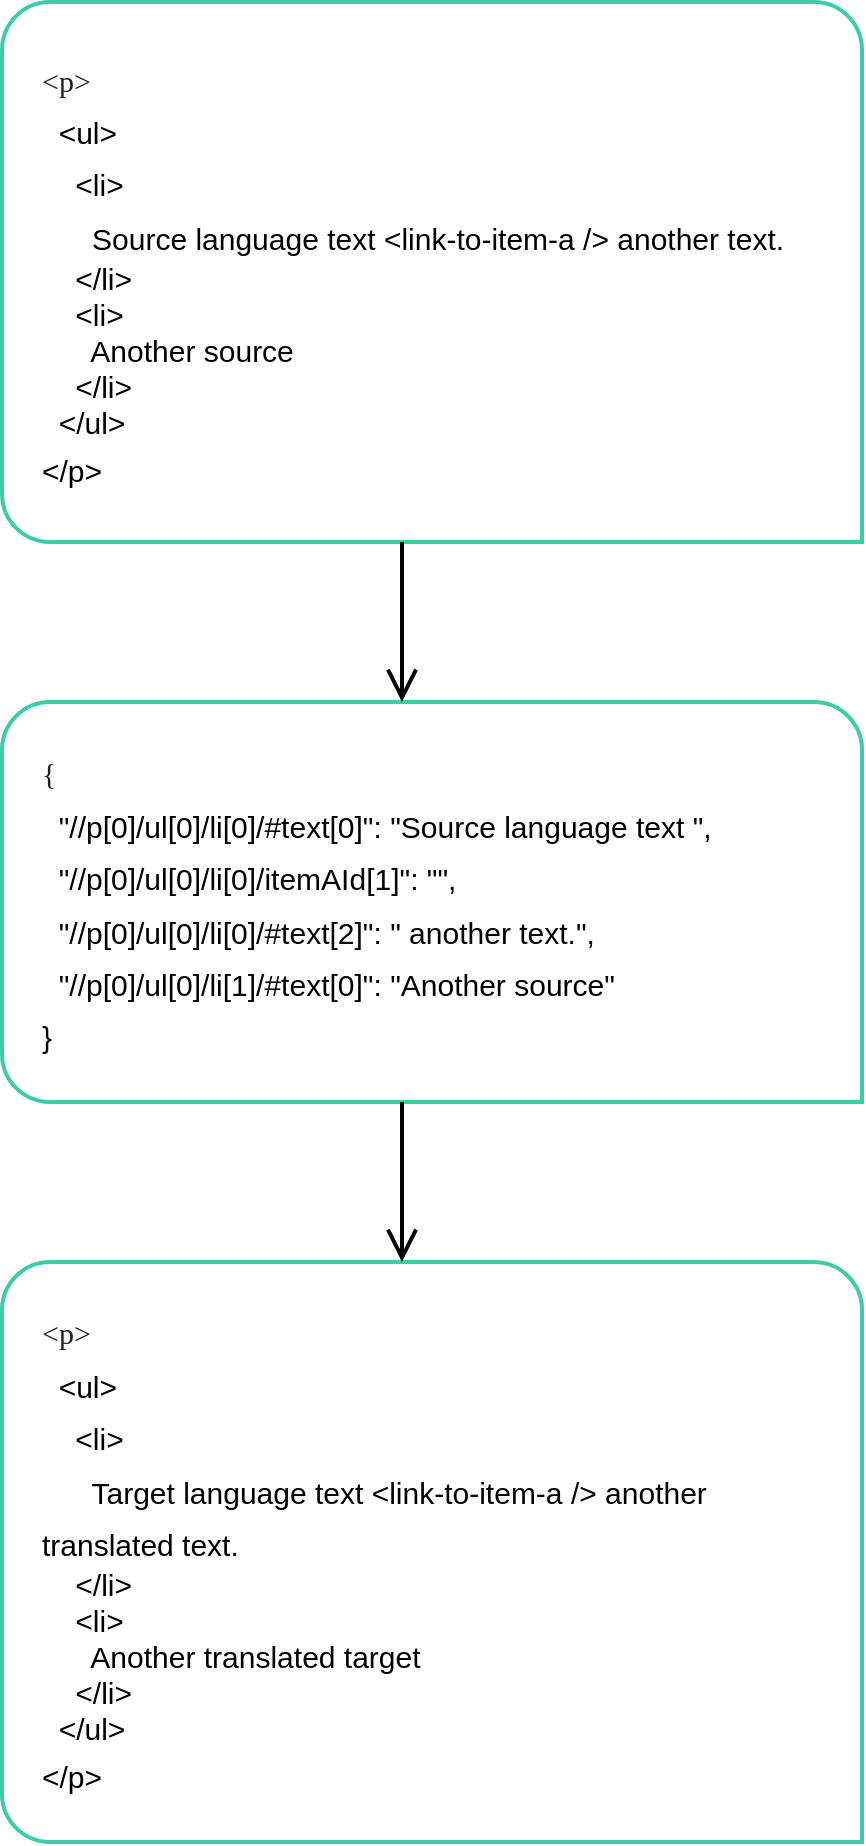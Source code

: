 <mxfile version="20.8.20" type="google"><diagram name="Page-1" id="2nc0hq-tSPlTx5L0Zf8x"><mxGraphModel grid="1" page="1" gridSize="10" guides="1" tooltips="1" connect="1" arrows="1" fold="1" pageScale="1" pageWidth="827" pageHeight="1169" math="0" shadow="0"><root><mxCell id="0"/><mxCell id="1" parent="0"/><mxCell id="pHIIxIJgniI6VnUXr2Ml-2" value="&lt;font style=&quot;font-size: 15px;&quot;&gt;&amp;lt;p&amp;gt;&lt;br style=&quot;border-color: var(--border-color); color: rgb(0, 0, 0); font-family: Helvetica;&quot;&gt;&lt;span style=&quot;color: rgb(0, 0, 0); font-family: Helvetica;&quot;&gt;&amp;nbsp; &amp;lt;ul&amp;gt;&lt;/span&gt;&lt;br style=&quot;border-color: var(--border-color); color: rgb(0, 0, 0); font-family: Helvetica;&quot;&gt;&lt;span style=&quot;color: rgb(0, 0, 0); font-family: Helvetica;&quot;&gt;&amp;nbsp; &amp;nbsp; &amp;lt;li&amp;gt;&lt;/span&gt;&lt;br style=&quot;border-color: var(--border-color); color: rgb(0, 0, 0); font-family: Helvetica;&quot;&gt;&lt;span style=&quot;color: rgb(0, 0, 0); font-family: Helvetica;&quot;&gt;&amp;nbsp; &amp;nbsp; &amp;nbsp; Source language text &amp;lt;link-to-item-a /&amp;gt; another text.&lt;/span&gt;&lt;br style=&quot;border-color: var(--border-color); color: rgb(0, 0, 0); font-family: Helvetica;&quot;&gt;&lt;/font&gt;&lt;div style=&quot;border-color: var(--border-color); color: rgb(0, 0, 0); font-family: Helvetica; font-size: 15px;&quot;&gt;&lt;span style=&quot;border-color: var(--border-color); background-color: initial;&quot;&gt;&lt;font style=&quot;font-size: 15px;&quot;&gt;&amp;nbsp; &amp;nbsp; &amp;lt;/li&amp;gt;&lt;/font&gt;&lt;/span&gt;&lt;/div&gt;&lt;div style=&quot;border-color: var(--border-color); color: rgb(0, 0, 0); font-family: Helvetica; font-size: 15px;&quot;&gt;&lt;span style=&quot;border-color: var(--border-color); background-color: initial;&quot;&gt;&lt;font style=&quot;font-size: 15px;&quot;&gt;&amp;nbsp; &amp;nbsp; &amp;lt;li&amp;gt;&lt;/font&gt;&lt;/span&gt;&lt;/div&gt;&lt;div style=&quot;border-color: var(--border-color); color: rgb(0, 0, 0); font-family: Helvetica; font-size: 15px;&quot;&gt;&lt;span style=&quot;border-color: var(--border-color); background-color: initial;&quot;&gt;&lt;font style=&quot;font-size: 15px;&quot;&gt;&amp;nbsp; &amp;nbsp; &amp;nbsp; Another source&lt;/font&gt;&lt;/span&gt;&lt;/div&gt;&lt;div style=&quot;border-color: var(--border-color); color: rgb(0, 0, 0); font-family: Helvetica; font-size: 15px;&quot;&gt;&lt;span style=&quot;border-color: var(--border-color); background-color: initial;&quot;&gt;&lt;font style=&quot;font-size: 15px;&quot;&gt;&amp;nbsp; &amp;nbsp; &amp;lt;/li&amp;gt;&lt;/font&gt;&lt;/span&gt;&lt;/div&gt;&lt;div style=&quot;border-color: var(--border-color); color: rgb(0, 0, 0); font-family: Helvetica; font-size: 15px;&quot;&gt;&lt;span style=&quot;border-color: var(--border-color); background-color: initial;&quot;&gt;&lt;font style=&quot;font-size: 15px;&quot;&gt;&amp;nbsp; &amp;lt;/ul&amp;gt;&lt;/font&gt;&lt;/span&gt;&lt;/div&gt;&lt;span style=&quot;color: rgb(0, 0, 0); font-family: Helvetica; font-size: 15px;&quot;&gt;&lt;font style=&quot;font-size: 15px;&quot;&gt;&amp;lt;/p&amp;gt;&lt;/font&gt;&lt;/span&gt;" style="verticalLabelPosition=middle;verticalAlign=middle;html=1;shape=mxgraph.basic.three_corner_round_rect;dx=12;whiteSpace=wrap;rounded=1;glass=0;flipV=0;strokeWidth=2;perimeterSpacing=0;strokeColor=#3DCCA8;fillColor=none;flipH=1;labelPosition=center;align=left;fontColor=#231F20;fontSize=22;fontFamily=Work Sans;fontSource=https%3A%2F%2Ffonts.googleapis.com%2Fcss%3Ffamily%3DWork%2BSans;spacing=20;overflow=hidden;" vertex="1" parent="1"><mxGeometry x="-520" y="-40" width="430" height="270" as="geometry"/></mxCell><mxCell id="pHIIxIJgniI6VnUXr2Ml-3" value="&lt;font style=&quot;font-size: 15px;&quot;&gt;{&lt;br style=&quot;border-color: var(--border-color); color: rgb(0, 0, 0); font-family: Helvetica;&quot;&gt;&lt;span style=&quot;color: rgb(0, 0, 0); font-family: Helvetica;&quot;&gt;&amp;nbsp; &quot;//p[0]/ul[0]/li[0]/#text[0]&quot;: &quot;Source language text &quot;,&lt;/span&gt;&lt;br style=&quot;border-color: var(--border-color); color: rgb(0, 0, 0); font-family: Helvetica;&quot;&gt;&lt;span style=&quot;color: rgb(0, 0, 0); font-family: Helvetica;&quot;&gt;&amp;nbsp; &quot;//p[0]/ul[0]/li[0]/itemAId[1]&quot;: &quot;&quot;,&lt;/span&gt;&lt;br style=&quot;border-color: var(--border-color); color: rgb(0, 0, 0); font-family: Helvetica;&quot;&gt;&lt;span style=&quot;color: rgb(0, 0, 0); font-family: Helvetica;&quot;&gt;&amp;nbsp; &quot;//p[0]/ul[0]/li[0]/#text[2]&quot;: &quot; another text.&quot;,&lt;/span&gt;&lt;br style=&quot;border-color: var(--border-color); color: rgb(0, 0, 0); font-family: Helvetica;&quot;&gt;&lt;span style=&quot;color: rgb(0, 0, 0); font-family: Helvetica;&quot;&gt;&amp;nbsp; &quot;//p[0]/ul[0]/li[1]/#text[0]&quot;: &quot;Another source&quot;&lt;/span&gt;&lt;br style=&quot;border-color: var(--border-color); color: rgb(0, 0, 0); font-family: Helvetica;&quot;&gt;&lt;span style=&quot;color: rgb(0, 0, 0); font-family: Helvetica;&quot;&gt;}&lt;/span&gt;&lt;/font&gt;" style="verticalLabelPosition=middle;verticalAlign=middle;html=1;shape=mxgraph.basic.three_corner_round_rect;dx=12;whiteSpace=wrap;rounded=1;glass=0;flipV=0;strokeWidth=2;perimeterSpacing=0;strokeColor=#3DCCA8;fillColor=none;flipH=1;labelPosition=center;align=left;fontColor=#231F20;fontSize=22;fontFamily=Work Sans;fontSource=https%3A%2F%2Ffonts.googleapis.com%2Fcss%3Ffamily%3DWork%2BSans;spacing=20;overflow=hidden;" vertex="1" parent="1"><mxGeometry x="-520" y="310" width="430" height="200" as="geometry"/></mxCell><mxCell id="pHIIxIJgniI6VnUXr2Ml-4" value="&lt;font style=&quot;font-size: 15px;&quot;&gt;&amp;lt;p&amp;gt;&lt;br style=&quot;border-color: var(--border-color); color: rgb(0, 0, 0); font-family: Helvetica;&quot;&gt;&lt;span style=&quot;color: rgb(0, 0, 0); font-family: Helvetica;&quot;&gt;&amp;nbsp; &amp;lt;ul&amp;gt;&lt;/span&gt;&lt;br style=&quot;border-color: var(--border-color); color: rgb(0, 0, 0); font-family: Helvetica;&quot;&gt;&lt;span style=&quot;color: rgb(0, 0, 0); font-family: Helvetica;&quot;&gt;&amp;nbsp; &amp;nbsp; &amp;lt;li&amp;gt;&lt;/span&gt;&lt;br style=&quot;border-color: var(--border-color); color: rgb(0, 0, 0); font-family: Helvetica;&quot;&gt;&lt;span style=&quot;color: rgb(0, 0, 0); font-family: Helvetica;&quot;&gt;&amp;nbsp; &amp;nbsp; &amp;nbsp; Target language text &amp;lt;link-to-item-a /&amp;gt; another translated text.&lt;/span&gt;&lt;br style=&quot;border-color: var(--border-color); color: rgb(0, 0, 0); font-family: Helvetica;&quot;&gt;&lt;/font&gt;&lt;div style=&quot;border-color: var(--border-color); color: rgb(0, 0, 0); font-family: Helvetica; font-size: 15px;&quot;&gt;&lt;font style=&quot;font-size: 15px;&quot;&gt;&amp;nbsp; &amp;nbsp; &amp;lt;/li&amp;gt;&lt;/font&gt;&lt;/div&gt;&lt;div style=&quot;border-color: var(--border-color); color: rgb(0, 0, 0); font-family: Helvetica; font-size: 15px;&quot;&gt;&lt;font style=&quot;font-size: 15px;&quot;&gt;&amp;nbsp; &amp;nbsp; &amp;lt;li&amp;gt;&lt;/font&gt;&lt;/div&gt;&lt;div style=&quot;border-color: var(--border-color); color: rgb(0, 0, 0); font-family: Helvetica; font-size: 15px;&quot;&gt;&lt;font style=&quot;font-size: 15px;&quot;&gt;&amp;nbsp; &amp;nbsp; &amp;nbsp; Another translated target&lt;/font&gt;&lt;/div&gt;&lt;div style=&quot;border-color: var(--border-color); color: rgb(0, 0, 0); font-family: Helvetica; font-size: 15px;&quot;&gt;&lt;font style=&quot;font-size: 15px;&quot;&gt;&amp;nbsp; &amp;nbsp; &amp;lt;/li&amp;gt;&lt;/font&gt;&lt;/div&gt;&lt;div style=&quot;border-color: var(--border-color); color: rgb(0, 0, 0); font-family: Helvetica; font-size: 15px;&quot;&gt;&lt;span style=&quot;border-color: var(--border-color); background-color: initial;&quot;&gt;&lt;font style=&quot;font-size: 15px;&quot;&gt;&amp;nbsp; &amp;lt;/ul&amp;gt;&lt;/font&gt;&lt;/span&gt;&lt;/div&gt;&lt;span style=&quot;color: rgb(0, 0, 0); font-family: Helvetica; font-size: 15px;&quot;&gt;&lt;font style=&quot;font-size: 15px;&quot;&gt;&amp;lt;/p&amp;gt;&lt;/font&gt;&lt;/span&gt;" style="verticalLabelPosition=middle;verticalAlign=middle;html=1;shape=mxgraph.basic.three_corner_round_rect;dx=12;whiteSpace=wrap;rounded=1;glass=0;flipV=0;strokeWidth=2;perimeterSpacing=0;strokeColor=#3DCCA8;fillColor=none;flipH=1;labelPosition=center;align=left;fontColor=#231F20;fontSize=22;fontFamily=Work Sans;fontSource=https%3A%2F%2Ffonts.googleapis.com%2Fcss%3Ffamily%3DWork%2BSans;spacing=20;overflow=hidden;" vertex="1" parent="1"><mxGeometry x="-520" y="590" width="430" height="290" as="geometry"/></mxCell><mxCell id="pHIIxIJgniI6VnUXr2Ml-5" value="" style="endArrow=open;endFill=1;endSize=12;html=1;rounded=1;fontFamily=Work Sans;fontSource=https%3A%2F%2Ffonts.googleapis.com%2Fcss%3Ffamily%3DWork%2BSans;fontSize=22;fontColor=#231F20;strokeWidth=2;arcSize=40;" edge="1" parent="1"><mxGeometry width="160" relative="1" as="geometry"><mxPoint x="-320" y="230" as="sourcePoint"/><mxPoint x="-320" y="310" as="targetPoint"/></mxGeometry></mxCell><mxCell id="pHIIxIJgniI6VnUXr2Ml-7" value="" style="endArrow=open;endFill=1;endSize=12;html=1;rounded=1;fontFamily=Work Sans;fontSource=https%3A%2F%2Ffonts.googleapis.com%2Fcss%3Ffamily%3DWork%2BSans;fontSize=22;fontColor=#231F20;strokeWidth=2;arcSize=40;" edge="1" parent="1"><mxGeometry width="160" relative="1" as="geometry"><mxPoint x="-320" y="510" as="sourcePoint"/><mxPoint x="-320" y="590" as="targetPoint"/></mxGeometry></mxCell></root></mxGraphModel></diagram></mxfile>